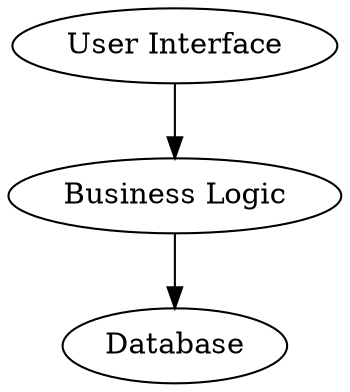 digraph records {
  ui [label="User Interface"]
  bl [label="Business Logic"]
  storage [label="Database"]

  ui -> bl
  bl -> storage
}